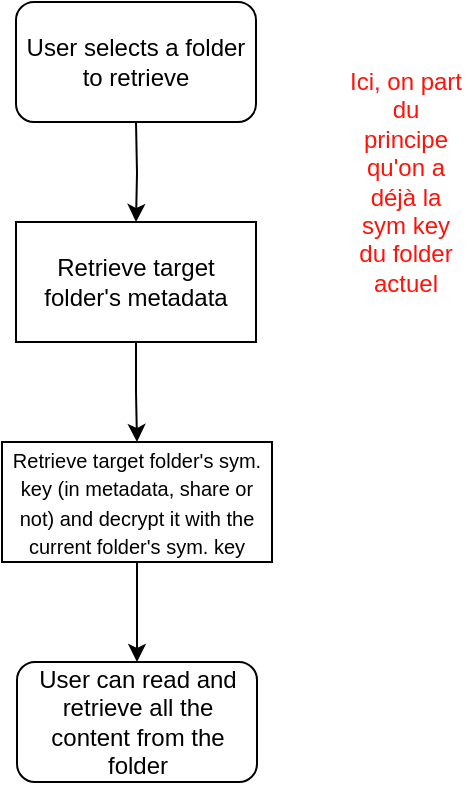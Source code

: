 <mxfile version="22.1.8" type="device">
  <diagram name="Page-1" id="lfiYw6JlVgPQfvTNw4Mi">
    <mxGraphModel dx="775" dy="421" grid="1" gridSize="10" guides="1" tooltips="1" connect="1" arrows="1" fold="1" page="1" pageScale="1" pageWidth="850" pageHeight="1100" math="0" shadow="0">
      <root>
        <mxCell id="0" />
        <mxCell id="1" parent="0" />
        <mxCell id="LeKV3wYJmATkYyMsKGjQ-1" value="User selects a folder to retrieve" style="rounded=1;whiteSpace=wrap;html=1;" vertex="1" parent="1">
          <mxGeometry x="365" y="50" width="120" height="60" as="geometry" />
        </mxCell>
        <mxCell id="LeKV3wYJmATkYyMsKGjQ-7" value="" style="edgeStyle=orthogonalEdgeStyle;rounded=0;orthogonalLoop=1;jettySize=auto;html=1;" edge="1" parent="1" target="LeKV3wYJmATkYyMsKGjQ-6">
          <mxGeometry relative="1" as="geometry">
            <mxPoint x="425" y="110" as="sourcePoint" />
          </mxGeometry>
        </mxCell>
        <mxCell id="LeKV3wYJmATkYyMsKGjQ-10" value="" style="edgeStyle=orthogonalEdgeStyle;rounded=0;orthogonalLoop=1;jettySize=auto;html=1;" edge="1" parent="1" source="LeKV3wYJmATkYyMsKGjQ-6" target="LeKV3wYJmATkYyMsKGjQ-8">
          <mxGeometry relative="1" as="geometry" />
        </mxCell>
        <mxCell id="LeKV3wYJmATkYyMsKGjQ-6" value="Retrieve target folder&#39;s metadata" style="rounded=0;whiteSpace=wrap;html=1;" vertex="1" parent="1">
          <mxGeometry x="365" y="160" width="120" height="60" as="geometry" />
        </mxCell>
        <mxCell id="LeKV3wYJmATkYyMsKGjQ-12" value="" style="edgeStyle=orthogonalEdgeStyle;rounded=0;orthogonalLoop=1;jettySize=auto;html=1;" edge="1" parent="1" source="LeKV3wYJmATkYyMsKGjQ-8" target="LeKV3wYJmATkYyMsKGjQ-11">
          <mxGeometry relative="1" as="geometry" />
        </mxCell>
        <mxCell id="LeKV3wYJmATkYyMsKGjQ-8" value="&lt;font style=&quot;font-size: 10px;&quot;&gt;Retrieve target folder&#39;s sym. key (in metadata, share or not) and decrypt it with the current folder&#39;s sym. key&lt;/font&gt;" style="rounded=0;whiteSpace=wrap;html=1;" vertex="1" parent="1">
          <mxGeometry x="358" y="270" width="135" height="60" as="geometry" />
        </mxCell>
        <mxCell id="LeKV3wYJmATkYyMsKGjQ-9" value="&lt;font color=&quot;#ff120a&quot;&gt;Ici, on part du principe qu&#39;on a déjà la sym key du folder actuel&lt;/font&gt;" style="text;html=1;strokeColor=none;fillColor=none;align=center;verticalAlign=middle;whiteSpace=wrap;rounded=0;" vertex="1" parent="1">
          <mxGeometry x="530" y="130" width="60" height="20" as="geometry" />
        </mxCell>
        <mxCell id="LeKV3wYJmATkYyMsKGjQ-11" value="User can read and retrieve all the content from the folder" style="rounded=1;whiteSpace=wrap;html=1;" vertex="1" parent="1">
          <mxGeometry x="365.5" y="380" width="120" height="60" as="geometry" />
        </mxCell>
      </root>
    </mxGraphModel>
  </diagram>
</mxfile>
